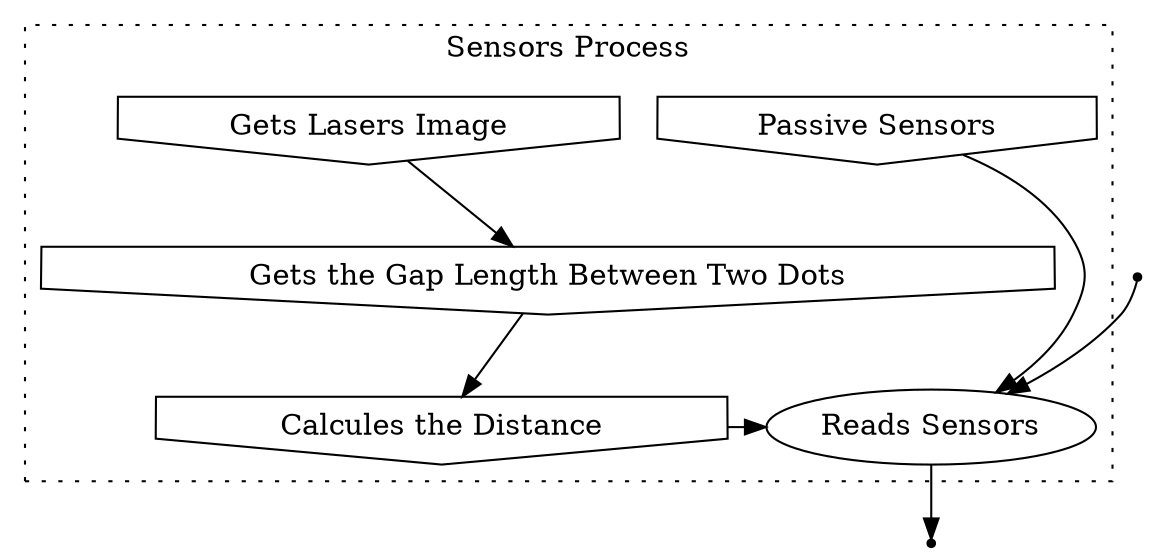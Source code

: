 digraph G {
   //graph[dpi=300];
   graph[dpi=200];
   compound=true;
   newrank=true;

   subgraph cluster_2 {
      label = "Sensors Process"; style="dotted";

      read_sensors [label="Reads Sensors"];

      //a [shape="point"]; a -> read_sensors [label="Ambient's Datas"];

      passive        [label="Passive Sensors",   shape="invhouse"];
      capture_lasers [label="Gets Lasers Image", shape="invhouse"];
      gap            [label="Gets the Gap Length Between Two Dots", shape="invhouse"];
      get_distance   [label="Calcules the Distance", shape="invhouse"];

      capture_lasers -> gap -> get_distance -> read_sensors;
      passive -> read_sensors;

      {rank="same"; capture_lasers; passive;}
      {rank="same"; read_sensors; get_distance;}
   }

   a, b [shape="point"];

   a -> read_sensors -> b;
}

